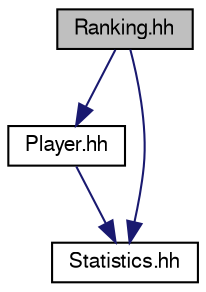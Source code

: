 digraph "Ranking.hh"
{
 // LATEX_PDF_SIZE
  edge [fontname="FreeSans",fontsize="10",labelfontname="FreeSans",labelfontsize="10"];
  node [fontname="FreeSans",fontsize="10",shape=record];
  Node1 [label="Ranking.hh",height=0.2,width=0.4,color="black", fillcolor="grey75", style="filled", fontcolor="black",tooltip="Especificación de la clase Ranking."];
  Node1 -> Node2 [color="midnightblue",fontsize="10",style="solid"];
  Node2 [label="Player.hh",height=0.2,width=0.4,color="black", fillcolor="white", style="filled",URL="$_player_8hh.html",tooltip="Especificación de la clase Player."];
  Node2 -> Node3 [color="midnightblue",fontsize="10",style="solid"];
  Node3 [label="Statistics.hh",height=0.2,width=0.4,color="black", fillcolor="white", style="filled",URL="$_statistics_8hh.html",tooltip="Especificación de la clase Statistics."];
  Node1 -> Node3 [color="midnightblue",fontsize="10",style="solid"];
}
